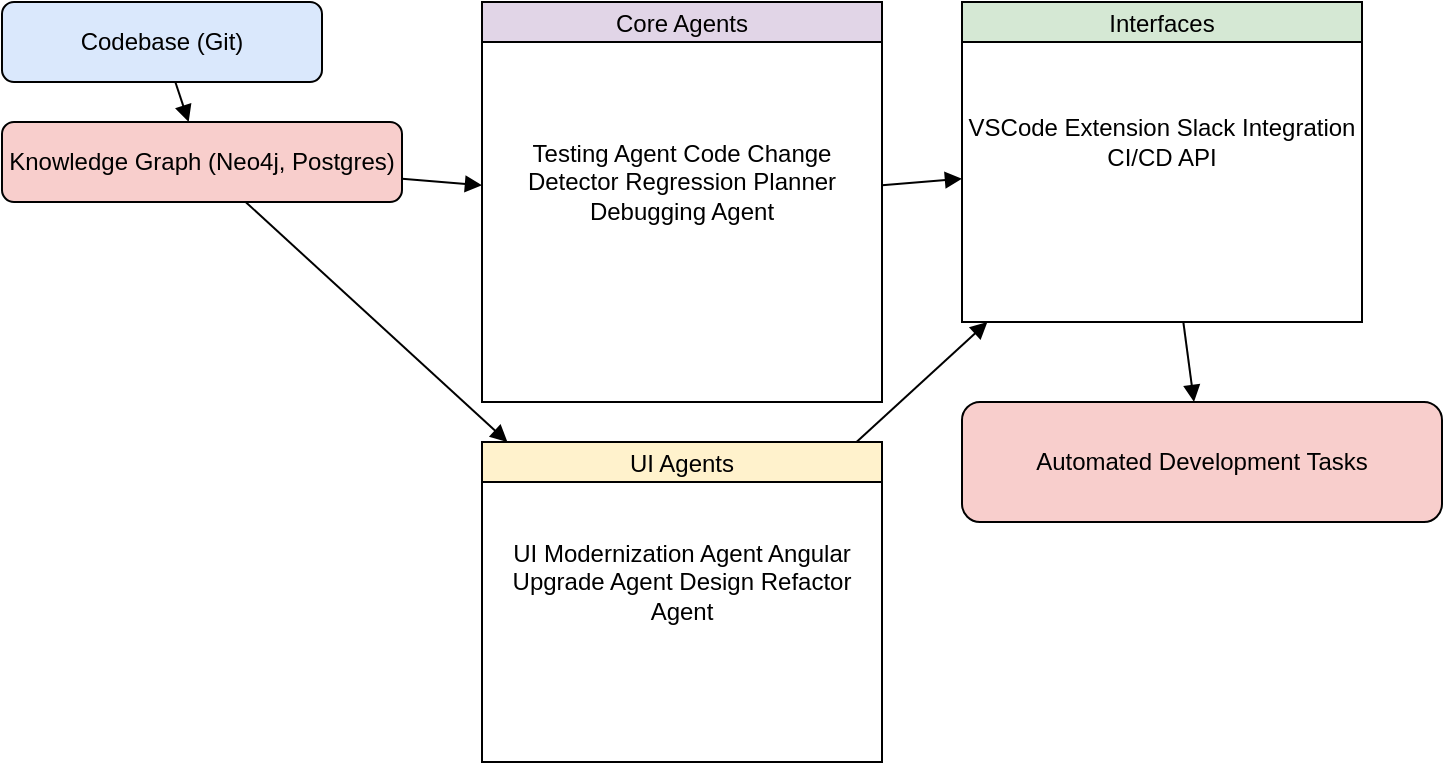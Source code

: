 <?xml version="1.0" encoding="UTF-8"?>
<mxfile>
  <diagram name="Potpie AI Modular Architecture">
    <mxGraphModel dx="1422" dy="794" grid="1" gridSize="10" guides="1" tooltips="1" connect="1" arrows="1" fold="1" page="1" pageScale="1" pageWidth="827" pageHeight="1169">
      <root>
        <mxCell id="0" />
        <mxCell id="1" parent="0" />

        <!-- Code Source Layer -->
        <mxCell id="2" value="Codebase (Git)" style="shape=rectangle;whiteSpace=wrap;rounded=1;fillColor=#dae8fc;" vertex="1" parent="1">
          <mxGeometry x="60" y="60" width="160" height="40" as="geometry" />
        </mxCell>

        <!-- Knowledge Graph -->
        <mxCell id="3" value="Knowledge Graph (Neo4j, Postgres)" style="shape=rectangle;whiteSpace=wrap;rounded=1;fillColor=#f8cecc;" vertex="1" parent="1">
          <mxGeometry x="60" y="120" width="200" height="40" as="geometry" />
        </mxCell>

        <!-- Core Agents -->
        <mxCell id="4" value="Core Agents" style="shape=swimlane;startSize=20;fillColor=#e1d5e7;" vertex="1" parent="1">
          <mxGeometry x="300" y="60" width="200" height="200" as="geometry" />
        </mxCell>
        <mxCell id="5" value="Testing Agent
Code Change Detector
Regression Planner
Debugging Agent" style="text;html=1;whiteSpace=wrap;align=center;verticalAlign=middle;" vertex="1" parent="4">
          <mxGeometry width="200" height="180" as="geometry" />
        </mxCell>

        <!-- UI Agents -->
        <mxCell id="6" value="UI Agents" style="shape=swimlane;startSize=20;fillColor=#fff2cc;" vertex="1" parent="1">
          <mxGeometry x="300" y="280" width="200" height="160" as="geometry" />
        </mxCell>
        <mxCell id="7" value="UI Modernization Agent
Angular Upgrade Agent
Design Refactor Agent" style="text;html=1;whiteSpace=wrap;align=center;verticalAlign=middle;" vertex="1" parent="6">
          <mxGeometry width="200" height="140" as="geometry" />
        </mxCell>

        <!-- Interfaces -->
        <mxCell id="8" value="Interfaces" style="shape=swimlane;startSize=20;fillColor=#d5e8d4;" vertex="1" parent="1">
          <mxGeometry x="540" y="60" width="200" height="160" as="geometry" />
        </mxCell>
        <mxCell id="9" value="VSCode Extension
Slack Integration
CI/CD API" style="text;html=1;whiteSpace=wrap;align=center;verticalAlign=middle;" vertex="1" parent="8">
          <mxGeometry width="200" height="140" as="geometry" />
        </mxCell>

        <!-- Outcomes -->
        <mxCell id="10" value="Automated Development Tasks" style="shape=rectangle;whiteSpace=wrap;rounded=1;fillColor=#f8cecc;" vertex="1" parent="1">
          <mxGeometry x="540" y="260" width="240" height="60" as="geometry" />
        </mxCell>

        <!-- Connections -->
        <mxCell id="11" style="endArrow=block;" edge="1" parent="1" source="2" target="3">
          <mxGeometry relative="1" as="geometry" />
        </mxCell>
        <mxCell id="12" style="endArrow=block;" edge="1" parent="1" source="3" target="4">
          <mxGeometry relative="1" as="geometry" />
        </mxCell>
        <mxCell id="13" style="endArrow=block;" edge="1" parent="1" source="3" target="6">
          <mxGeometry relative="1" as="geometry" />
        </mxCell>
        <mxCell id="14" style="endArrow=block;" edge="1" parent="1" source="4" target="8">
          <mxGeometry relative="1" as="geometry" />
        </mxCell>
        <mxCell id="15" style="endArrow=block;" edge="1" parent="1" source="6" target="8">
          <mxGeometry relative="1" as="geometry" />
        </mxCell>
        <mxCell id="16" style="endArrow=block;" edge="1" parent="1" source="8" target="10">
          <mxGeometry relative="1" as="geometry" />
        </mxCell>

      </root>
    </mxGraphModel>
  </diagram>
</mxfile>
